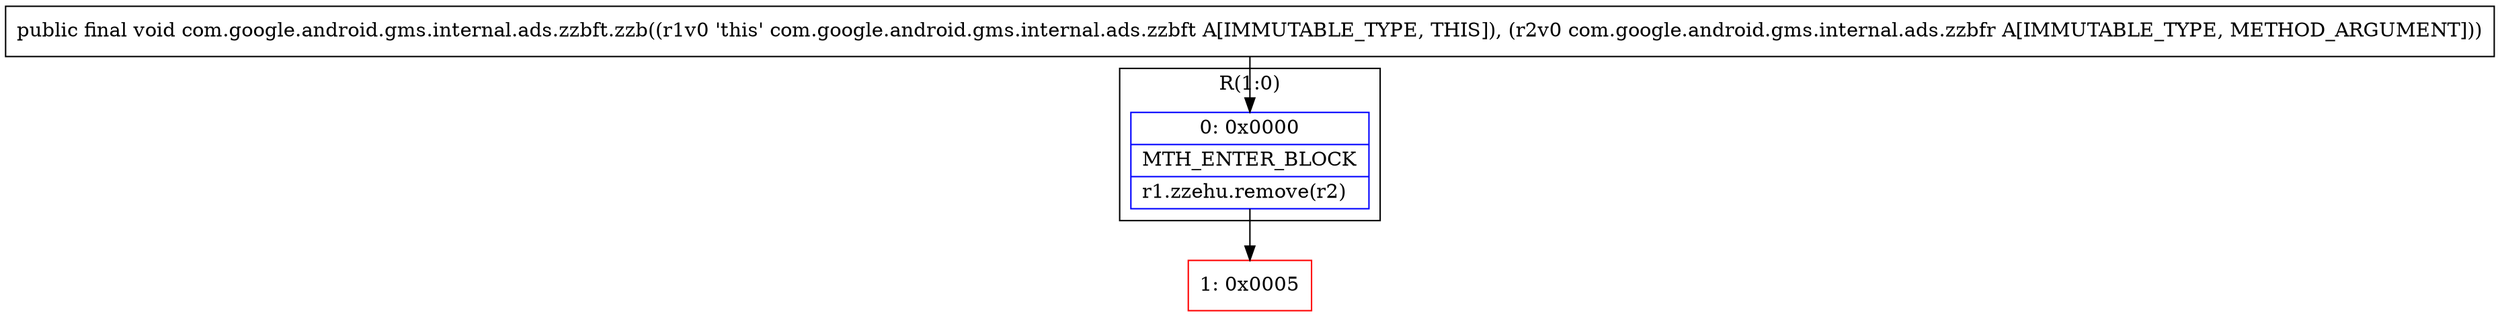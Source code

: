 digraph "CFG forcom.google.android.gms.internal.ads.zzbft.zzb(Lcom\/google\/android\/gms\/internal\/ads\/zzbfr;)V" {
subgraph cluster_Region_654176129 {
label = "R(1:0)";
node [shape=record,color=blue];
Node_0 [shape=record,label="{0\:\ 0x0000|MTH_ENTER_BLOCK\l|r1.zzehu.remove(r2)\l}"];
}
Node_1 [shape=record,color=red,label="{1\:\ 0x0005}"];
MethodNode[shape=record,label="{public final void com.google.android.gms.internal.ads.zzbft.zzb((r1v0 'this' com.google.android.gms.internal.ads.zzbft A[IMMUTABLE_TYPE, THIS]), (r2v0 com.google.android.gms.internal.ads.zzbfr A[IMMUTABLE_TYPE, METHOD_ARGUMENT])) }"];
MethodNode -> Node_0;
Node_0 -> Node_1;
}

